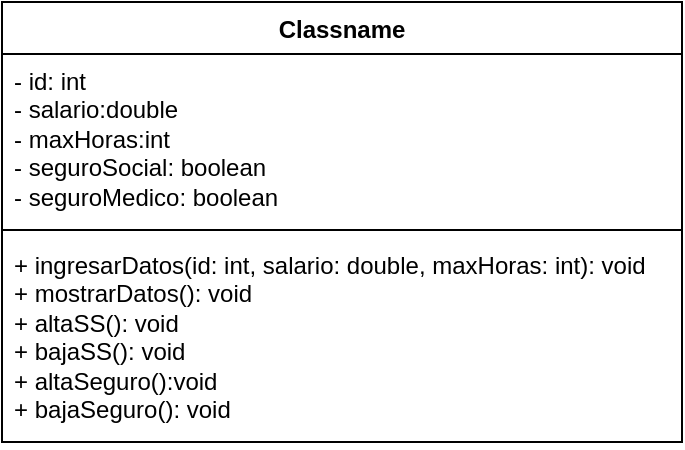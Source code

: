 <mxfile>
    <diagram id="qVAUzRg2a0vKK6XVnxD7" name="Página-1">
        <mxGraphModel dx="1086" dy="700" grid="1" gridSize="10" guides="1" tooltips="1" connect="1" arrows="1" fold="1" page="1" pageScale="1" pageWidth="827" pageHeight="1169" math="0" shadow="0">
            <root>
                <mxCell id="0"/>
                <mxCell id="1" parent="0"/>
                <mxCell id="2" value="Classname" style="swimlane;fontStyle=1;align=center;verticalAlign=top;childLayout=stackLayout;horizontal=1;startSize=26;horizontalStack=0;resizeParent=1;resizeParentMax=0;resizeLast=0;collapsible=1;marginBottom=0;whiteSpace=wrap;html=1;" vertex="1" parent="1">
                    <mxGeometry x="220" y="130" width="340" height="220" as="geometry"/>
                </mxCell>
                <mxCell id="3" value="- id: int&lt;div&gt;- salario:double&lt;/div&gt;&lt;div&gt;- maxHoras:int&lt;/div&gt;&lt;div&gt;- seguroSocial: boolean&lt;/div&gt;&lt;div&gt;- seguroMedico: boolean&lt;/div&gt;" style="text;strokeColor=none;fillColor=none;align=left;verticalAlign=top;spacingLeft=4;spacingRight=4;overflow=hidden;rotatable=0;points=[[0,0.5],[1,0.5]];portConstraint=eastwest;whiteSpace=wrap;html=1;" vertex="1" parent="2">
                    <mxGeometry y="26" width="340" height="84" as="geometry"/>
                </mxCell>
                <mxCell id="4" value="" style="line;strokeWidth=1;fillColor=none;align=left;verticalAlign=middle;spacingTop=-1;spacingLeft=3;spacingRight=3;rotatable=0;labelPosition=right;points=[];portConstraint=eastwest;strokeColor=inherit;" vertex="1" parent="2">
                    <mxGeometry y="110" width="340" height="8" as="geometry"/>
                </mxCell>
                <mxCell id="5" value="+ ingresarDatos(id: int, salario: double, maxHoras: int): void&lt;div&gt;+ mostrarDatos(): void&lt;/div&gt;&lt;div&gt;+ altaSS(): void&lt;/div&gt;&lt;div&gt;+ bajaSS(): void&lt;/div&gt;&lt;div&gt;+ altaSeguro():void&lt;/div&gt;&lt;div&gt;+ bajaSeguro(): void&lt;/div&gt;" style="text;strokeColor=none;fillColor=none;align=left;verticalAlign=top;spacingLeft=4;spacingRight=4;overflow=hidden;rotatable=0;points=[[0,0.5],[1,0.5]];portConstraint=eastwest;whiteSpace=wrap;html=1;" vertex="1" parent="2">
                    <mxGeometry y="118" width="340" height="102" as="geometry"/>
                </mxCell>
            </root>
        </mxGraphModel>
    </diagram>
</mxfile>